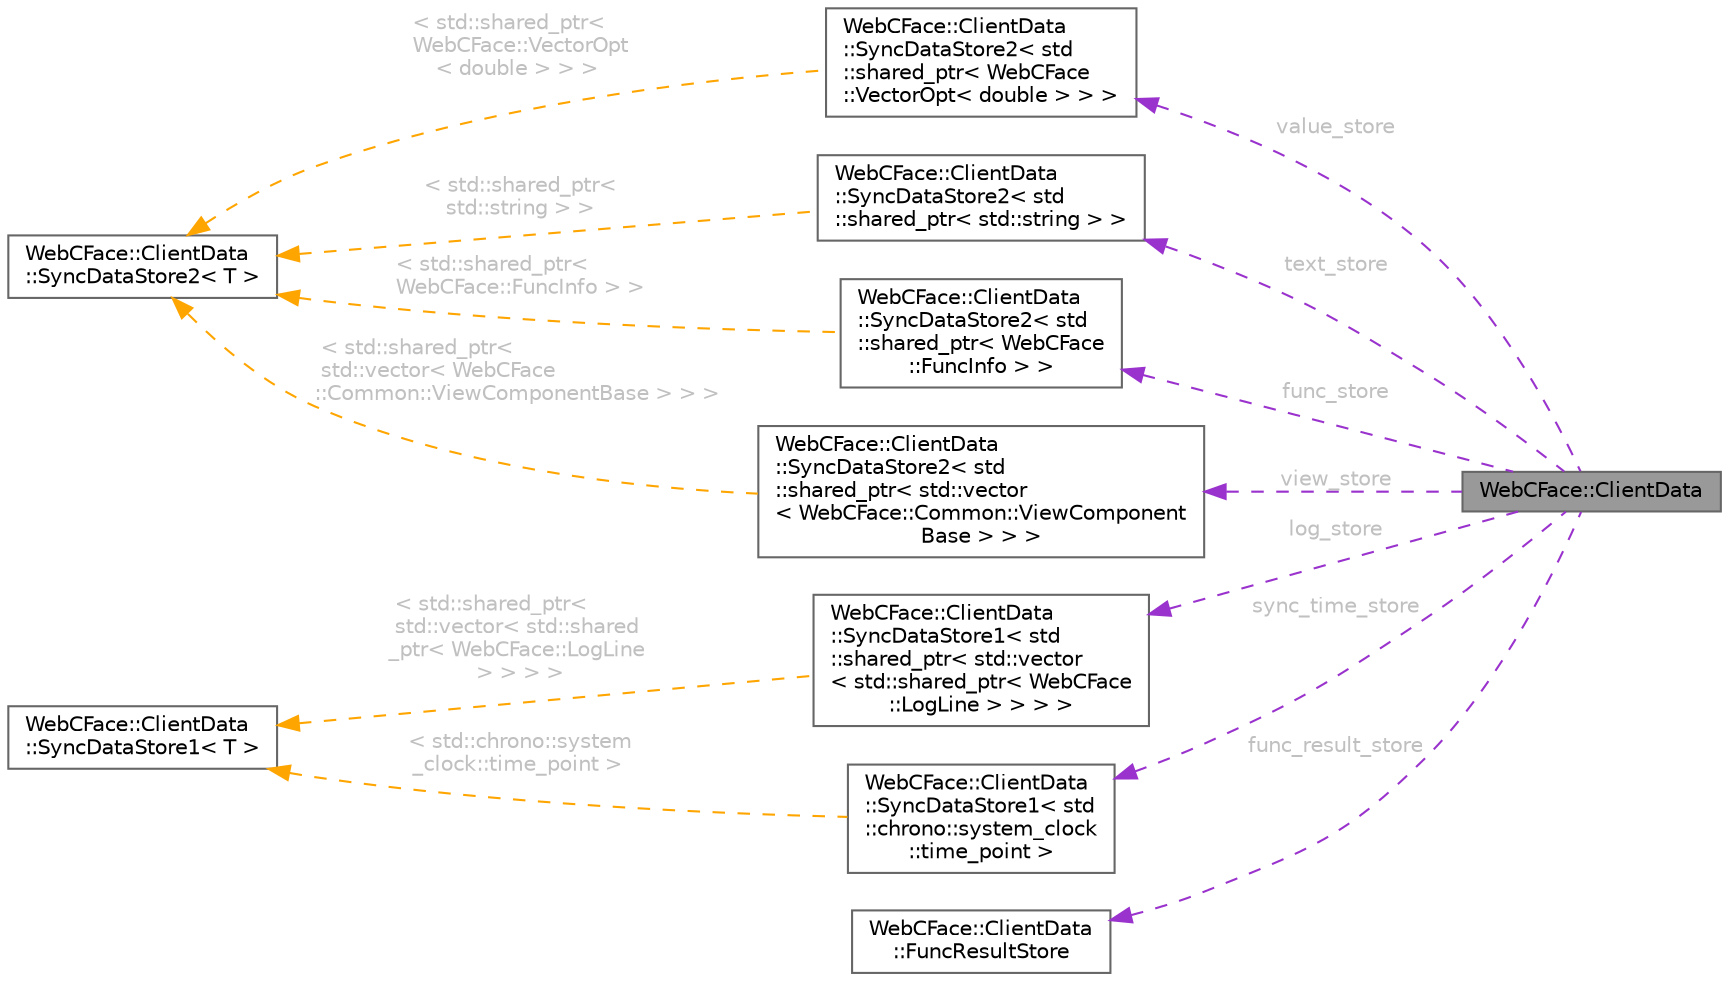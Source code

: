 digraph "WebCFace::ClientData"
{
 // LATEX_PDF_SIZE
  bgcolor="transparent";
  edge [fontname=Helvetica,fontsize=10,labelfontname=Helvetica,labelfontsize=10];
  node [fontname=Helvetica,fontsize=10,shape=box,height=0.2,width=0.4];
  rankdir="LR";
  Node1 [id="Node000001",label="WebCFace::ClientData",height=0.2,width=0.4,color="gray40", fillcolor="grey60", style="filled", fontcolor="black",tooltip=" "];
  Node2 -> Node1 [id="edge1_Node000001_Node000002",dir="back",color="darkorchid3",style="dashed",tooltip=" ",label=" value_store",fontcolor="grey" ];
  Node2 [id="Node000002",label="WebCFace::ClientData\l::SyncDataStore2\< std\l::shared_ptr\< WebCFace\l::VectorOpt\< double \> \> \>",height=0.2,width=0.4,color="gray40", fillcolor="white", style="filled",URL="$classWebCFace_1_1ClientData_1_1SyncDataStore2.html",tooltip=" "];
  Node3 -> Node2 [id="edge2_Node000002_Node000003",dir="back",color="orange",style="dashed",tooltip=" ",label=" \< std::shared_ptr\<\l WebCFace::VectorOpt\l\< double \> \> \>",fontcolor="grey" ];
  Node3 [id="Node000003",label="WebCFace::ClientData\l::SyncDataStore2\< T \>",height=0.2,width=0.4,color="gray40", fillcolor="white", style="filled",URL="$classWebCFace_1_1ClientData_1_1SyncDataStore2.html",tooltip="送受信するデータを保持するクラス"];
  Node4 -> Node1 [id="edge3_Node000001_Node000004",dir="back",color="darkorchid3",style="dashed",tooltip=" ",label=" text_store",fontcolor="grey" ];
  Node4 [id="Node000004",label="WebCFace::ClientData\l::SyncDataStore2\< std\l::shared_ptr\< std::string \> \>",height=0.2,width=0.4,color="gray40", fillcolor="white", style="filled",URL="$classWebCFace_1_1ClientData_1_1SyncDataStore2.html",tooltip=" "];
  Node3 -> Node4 [id="edge4_Node000004_Node000003",dir="back",color="orange",style="dashed",tooltip=" ",label=" \< std::shared_ptr\<\l std::string \> \>",fontcolor="grey" ];
  Node5 -> Node1 [id="edge5_Node000001_Node000005",dir="back",color="darkorchid3",style="dashed",tooltip=" ",label=" func_store",fontcolor="grey" ];
  Node5 [id="Node000005",label="WebCFace::ClientData\l::SyncDataStore2\< std\l::shared_ptr\< WebCFace\l::FuncInfo \> \>",height=0.2,width=0.4,color="gray40", fillcolor="white", style="filled",URL="$classWebCFace_1_1ClientData_1_1SyncDataStore2.html",tooltip=" "];
  Node3 -> Node5 [id="edge6_Node000005_Node000003",dir="back",color="orange",style="dashed",tooltip=" ",label=" \< std::shared_ptr\<\l WebCFace::FuncInfo \> \>",fontcolor="grey" ];
  Node6 -> Node1 [id="edge7_Node000001_Node000006",dir="back",color="darkorchid3",style="dashed",tooltip=" ",label=" view_store",fontcolor="grey" ];
  Node6 [id="Node000006",label="WebCFace::ClientData\l::SyncDataStore2\< std\l::shared_ptr\< std::vector\l\< WebCFace::Common::ViewComponent\lBase \> \> \>",height=0.2,width=0.4,color="gray40", fillcolor="white", style="filled",URL="$classWebCFace_1_1ClientData_1_1SyncDataStore2.html",tooltip=" "];
  Node3 -> Node6 [id="edge8_Node000006_Node000003",dir="back",color="orange",style="dashed",tooltip=" ",label=" \< std::shared_ptr\<\l std::vector\< WebCFace\l::Common::ViewComponentBase \> \> \>",fontcolor="grey" ];
  Node7 -> Node1 [id="edge9_Node000001_Node000007",dir="back",color="darkorchid3",style="dashed",tooltip=" ",label=" log_store",fontcolor="grey" ];
  Node7 [id="Node000007",label="WebCFace::ClientData\l::SyncDataStore1\< std\l::shared_ptr\< std::vector\l\< std::shared_ptr\< WebCFace\l::LogLine \> \> \> \>",height=0.2,width=0.4,color="gray40", fillcolor="white", style="filled",URL="$classWebCFace_1_1ClientData_1_1SyncDataStore1.html",tooltip=" "];
  Node8 -> Node7 [id="edge10_Node000007_Node000008",dir="back",color="orange",style="dashed",tooltip=" ",label=" \< std::shared_ptr\<\l std::vector\< std::shared\l_ptr\< WebCFace::LogLine\l \> \> \> \>",fontcolor="grey" ];
  Node8 [id="Node000008",label="WebCFace::ClientData\l::SyncDataStore1\< T \>",height=0.2,width=0.4,color="gray40", fillcolor="white", style="filled",URL="$classWebCFace_1_1ClientData_1_1SyncDataStore1.html",tooltip=" "];
  Node9 -> Node1 [id="edge11_Node000001_Node000009",dir="back",color="darkorchid3",style="dashed",tooltip=" ",label=" sync_time_store",fontcolor="grey" ];
  Node9 [id="Node000009",label="WebCFace::ClientData\l::SyncDataStore1\< std\l::chrono::system_clock\l::time_point \>",height=0.2,width=0.4,color="gray40", fillcolor="white", style="filled",URL="$classWebCFace_1_1ClientData_1_1SyncDataStore1.html",tooltip=" "];
  Node8 -> Node9 [id="edge12_Node000009_Node000008",dir="back",color="orange",style="dashed",tooltip=" ",label=" \< std::chrono::system\l_clock::time_point \>",fontcolor="grey" ];
  Node10 -> Node1 [id="edge13_Node000001_Node000010",dir="back",color="darkorchid3",style="dashed",tooltip=" ",label=" func_result_store",fontcolor="grey" ];
  Node10 [id="Node000010",label="WebCFace::ClientData\l::FuncResultStore",height=0.2,width=0.4,color="gray40", fillcolor="white", style="filled",URL="$classWebCFace_1_1ClientData_1_1FuncResultStore.html",tooltip="AsyncFuncResultのリストを保持する。"];
}
